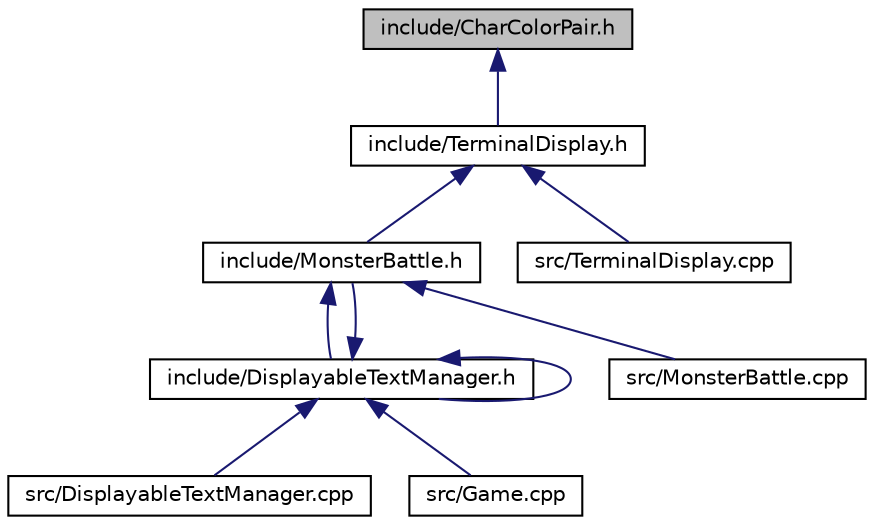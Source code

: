 digraph "include/CharColorPair.h"
{
  edge [fontname="Helvetica",fontsize="10",labelfontname="Helvetica",labelfontsize="10"];
  node [fontname="Helvetica",fontsize="10",shape=record];
  Node5 [label="include/CharColorPair.h",height=0.2,width=0.4,color="black", fillcolor="grey75", style="filled", fontcolor="black"];
  Node5 -> Node6 [dir="back",color="midnightblue",fontsize="10",style="solid",fontname="Helvetica"];
  Node6 [label="include/TerminalDisplay.h",height=0.2,width=0.4,color="black", fillcolor="white", style="filled",URL="$TerminalDisplay_8h.html"];
  Node6 -> Node7 [dir="back",color="midnightblue",fontsize="10",style="solid",fontname="Helvetica"];
  Node7 [label="include/MonsterBattle.h",height=0.2,width=0.4,color="black", fillcolor="white", style="filled",URL="$MonsterBattle_8h.html"];
  Node7 -> Node8 [dir="back",color="midnightblue",fontsize="10",style="solid",fontname="Helvetica"];
  Node8 [label="include/DisplayableTextManager.h",height=0.2,width=0.4,color="black", fillcolor="white", style="filled",URL="$DisplayableTextManager_8h.html"];
  Node8 -> Node8 [dir="back",color="midnightblue",fontsize="10",style="solid",fontname="Helvetica"];
  Node8 -> Node7 [dir="back",color="midnightblue",fontsize="10",style="solid",fontname="Helvetica"];
  Node8 -> Node9 [dir="back",color="midnightblue",fontsize="10",style="solid",fontname="Helvetica"];
  Node9 [label="src/DisplayableTextManager.cpp",height=0.2,width=0.4,color="black", fillcolor="white", style="filled",URL="$DisplayableTextManager_8cpp.html"];
  Node8 -> Node10 [dir="back",color="midnightblue",fontsize="10",style="solid",fontname="Helvetica"];
  Node10 [label="src/Game.cpp",height=0.2,width=0.4,color="black", fillcolor="white", style="filled",URL="$Game_8cpp.html"];
  Node7 -> Node11 [dir="back",color="midnightblue",fontsize="10",style="solid",fontname="Helvetica"];
  Node11 [label="src/MonsterBattle.cpp",height=0.2,width=0.4,color="black", fillcolor="white", style="filled",URL="$MonsterBattle_8cpp.html"];
  Node6 -> Node12 [dir="back",color="midnightblue",fontsize="10",style="solid",fontname="Helvetica"];
  Node12 [label="src/TerminalDisplay.cpp",height=0.2,width=0.4,color="black", fillcolor="white", style="filled",URL="$TerminalDisplay_8cpp.html"];
}
